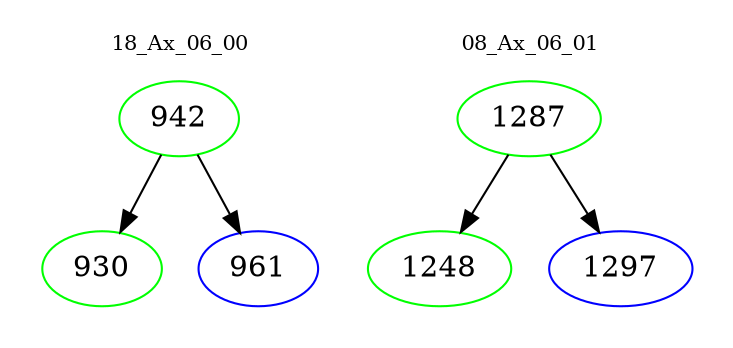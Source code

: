 digraph{
subgraph cluster_0 {
color = white
label = "18_Ax_06_00";
fontsize=10;
T0_942 [label="942", color="green"]
T0_942 -> T0_930 [color="black"]
T0_930 [label="930", color="green"]
T0_942 -> T0_961 [color="black"]
T0_961 [label="961", color="blue"]
}
subgraph cluster_1 {
color = white
label = "08_Ax_06_01";
fontsize=10;
T1_1287 [label="1287", color="green"]
T1_1287 -> T1_1248 [color="black"]
T1_1248 [label="1248", color="green"]
T1_1287 -> T1_1297 [color="black"]
T1_1297 [label="1297", color="blue"]
}
}
